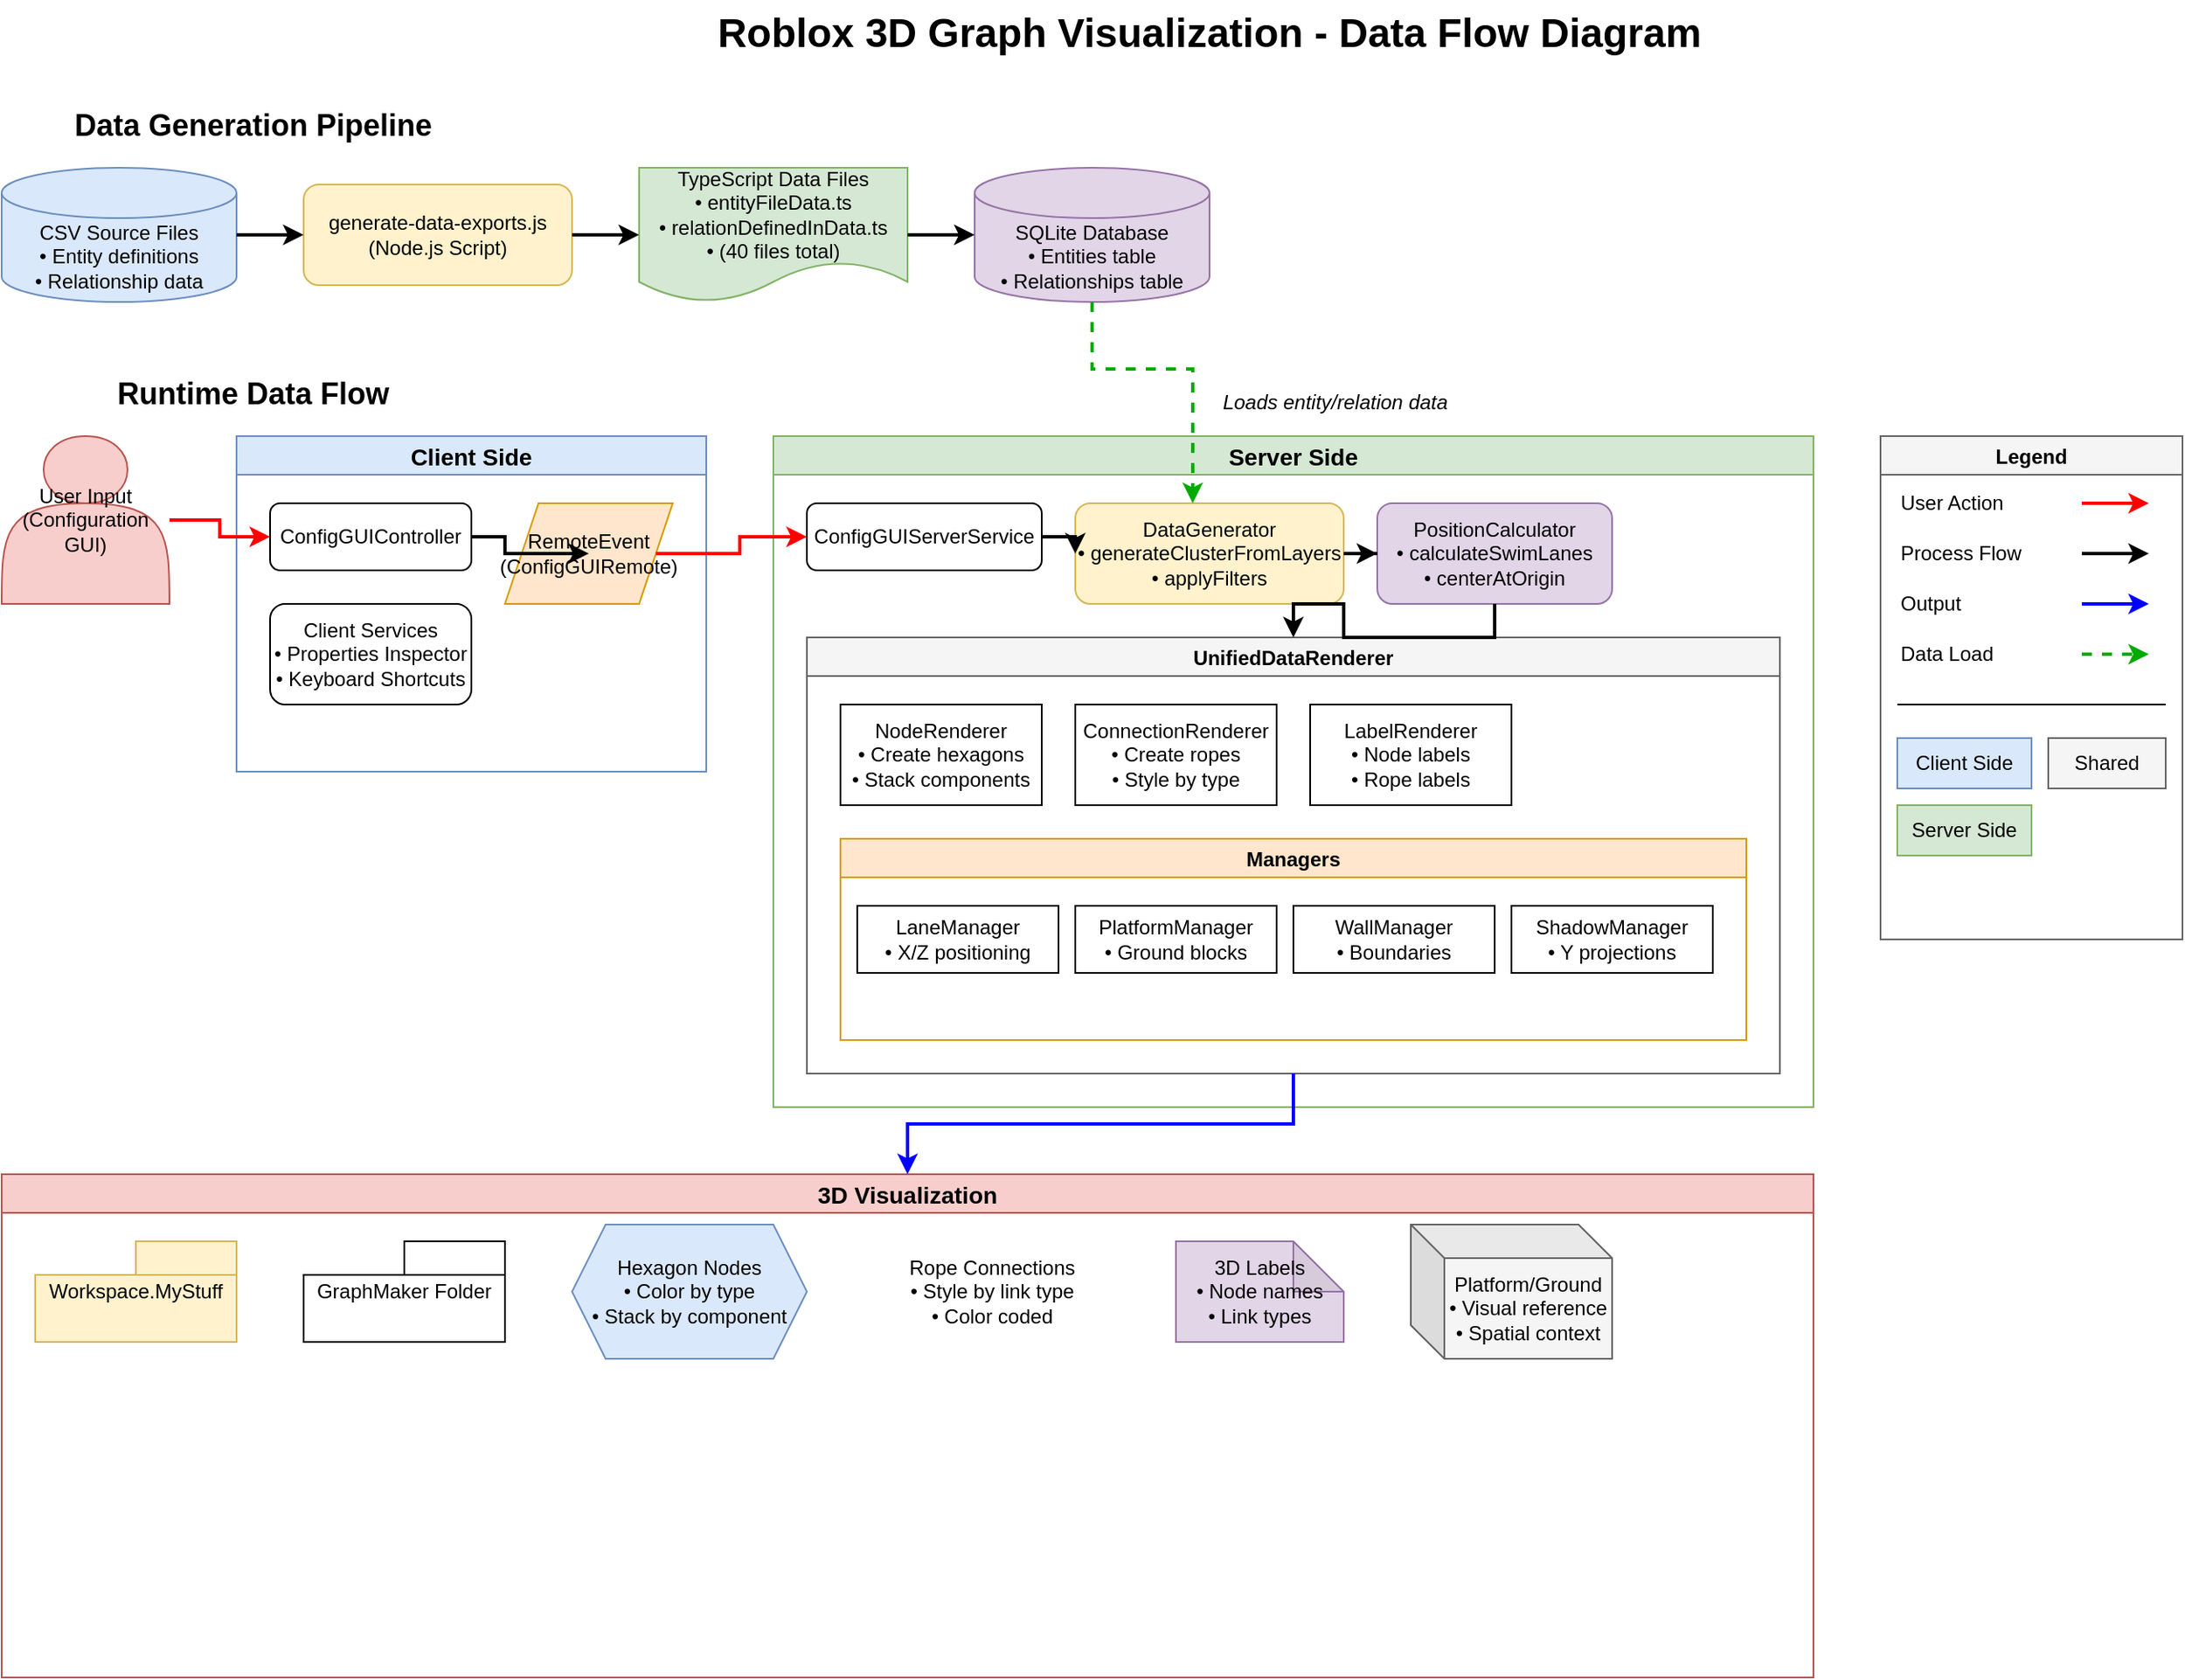 <?xml version="1.0" encoding="UTF-8"?>
<mxfile version="24.0.0" type="device">
  <diagram name="Data Flow" id="data-flow">
    <mxGraphModel dx="1426" dy="794" grid="1" gridSize="10" guides="1" tooltips="1" connect="1" arrows="1" fold="1" page="1" pageScale="1" pageWidth="1654" pageHeight="1169" math="0" shadow="0">
      <root>
        <mxCell id="0" />
        <mxCell id="1" parent="0" />
        
        <!-- Title -->
        <mxCell id="title" value="Roblox 3D Graph Visualization - Data Flow Diagram" style="text;html=1;strokeColor=none;fillColor=none;align=center;verticalAlign=middle;whiteSpace=wrap;rounded=0;fontSize=24;fontStyle=1" vertex="1" parent="1">
          <mxGeometry x="500" y="20" width="600" height="40" as="geometry" />
        </mxCell>
        
        <!-- Data Generation Pipeline -->
        <mxCell id="pipeline-title" value="Data Generation Pipeline" style="text;html=1;strokeColor=none;fillColor=none;align=center;verticalAlign=middle;whiteSpace=wrap;rounded=0;fontSize=18;fontStyle=1" vertex="1" parent="1">
          <mxGeometry x="80" y="80" width="300" height="30" as="geometry" />
        </mxCell>
        
        <mxCell id="csv-files" value="CSV Source Files&#xa;• Entity definitions&#xa;• Relationship data" style="shape=cylinder3;whiteSpace=wrap;html=1;boundedLbl=1;backgroundOutline=1;size=15;fillColor=#dae8fc;strokeColor=#6c8ebf;" vertex="1" parent="1">
          <mxGeometry x="80" y="120" width="140" height="80" as="geometry" />
        </mxCell>
        
        <mxCell id="generator-script" value="generate-data-exports.js&#xa;(Node.js Script)" style="rounded=1;whiteSpace=wrap;html=1;fillColor=#fff2cc;strokeColor=#d6b656;" vertex="1" parent="1">
          <mxGeometry x="260" y="130" width="160" height="60" as="geometry" />
        </mxCell>
        
        <mxCell id="ts-data-files" value="TypeScript Data Files&#xa;• entityFileData.ts&#xa;• relationDefinedInData.ts&#xa;• (40 files total)" style="shape=document;whiteSpace=wrap;html=1;boundedLbl=1;fillColor=#d5e8d4;strokeColor=#82b366;" vertex="1" parent="1">
          <mxGeometry x="460" y="120" width="160" height="80" as="geometry" />
        </mxCell>
        
        <mxCell id="sqlite-db" value="SQLite Database&#xa;• Entities table&#xa;• Relationships table" style="shape=cylinder3;whiteSpace=wrap;html=1;boundedLbl=1;backgroundOutline=1;size=15;fillColor=#e1d5e7;strokeColor=#9673a6;" vertex="1" parent="1">
          <mxGeometry x="660" y="120" width="140" height="80" as="geometry" />
        </mxCell>
        
        <!-- Arrows for pipeline -->
        <mxCell id="arrow1" style="edgeStyle=orthogonalEdgeStyle;rounded=0;orthogonalLoop=1;jettySize=auto;html=1;strokeWidth=2;" edge="1" parent="1" source="csv-files" target="generator-script">
          <mxGeometry relative="1" as="geometry" />
        </mxCell>
        
        <mxCell id="arrow2" style="edgeStyle=orthogonalEdgeStyle;rounded=0;orthogonalLoop=1;jettySize=auto;html=1;strokeWidth=2;" edge="1" parent="1" source="generator-script" target="ts-data-files">
          <mxGeometry relative="1" as="geometry" />
        </mxCell>
        
        <mxCell id="arrow3" style="edgeStyle=orthogonalEdgeStyle;rounded=0;orthogonalLoop=1;jettySize=auto;html=1;strokeWidth=2;" edge="1" parent="1" source="ts-data-files" target="sqlite-db">
          <mxGeometry relative="1" as="geometry" />
        </mxCell>
        
        <!-- Runtime Data Flow -->
        <mxCell id="runtime-title" value="Runtime Data Flow" style="text;html=1;strokeColor=none;fillColor=none;align=center;verticalAlign=middle;whiteSpace=wrap;rounded=0;fontSize=18;fontStyle=1" vertex="1" parent="1">
          <mxGeometry x="80" y="240" width="300" height="30" as="geometry" />
        </mxCell>
        
        <!-- User Input -->
        <mxCell id="user-input" value="User Input&#xa;(Configuration GUI)" style="shape=actor;whiteSpace=wrap;html=1;fillColor=#f8cecc;strokeColor=#b85450;" vertex="1" parent="1">
          <mxGeometry x="80" y="280" width="100" height="100" as="geometry" />
        </mxCell>
        
        <!-- Client Side -->
        <mxCell id="client-box" value="Client Side" style="swimlane;fillColor=#dae8fc;strokeColor=#6c8ebf;fontSize=14;fontStyle=1" vertex="1" parent="1">
          <mxGeometry x="220" y="280" width="280" height="200" as="geometry" />
        </mxCell>
        
        <mxCell id="config-controller" value="ConfigGUIController" style="rounded=1;whiteSpace=wrap;html=1;" vertex="1" parent="client-box">
          <mxGeometry x="20" y="40" width="120" height="40" as="geometry" />
        </mxCell>
        
        <mxCell id="client-services" value="Client Services&#xa;• Properties Inspector&#xa;• Keyboard Shortcuts" style="rounded=1;whiteSpace=wrap;html=1;" vertex="1" parent="client-box">
          <mxGeometry x="20" y="100" width="120" height="60" as="geometry" />
        </mxCell>
        
        <mxCell id="remote-event" value="RemoteEvent&#xa;(ConfigGUIRemote)" style="shape=parallelogram;perimeter=parallelogramPerimeter;whiteSpace=wrap;html=1;fixedSize=1;fillColor=#ffe6cc;strokeColor=#d79b00;" vertex="1" parent="client-box">
          <mxGeometry x="160" y="40" width="100" height="60" as="geometry" />
        </mxCell>
        
        <!-- Server Side -->
        <mxCell id="server-box" value="Server Side" style="swimlane;fillColor=#d5e8d4;strokeColor=#82b366;fontSize=14;fontStyle=1" vertex="1" parent="1">
          <mxGeometry x="540" y="280" width="620" height="400" as="geometry" />
        </mxCell>
        
        <mxCell id="config-server-service" value="ConfigGUIServerService" style="rounded=1;whiteSpace=wrap;html=1;" vertex="1" parent="server-box">
          <mxGeometry x="20" y="40" width="140" height="40" as="geometry" />
        </mxCell>
        
        <mxCell id="data-generator" value="DataGenerator&#xa;• generateClusterFromLayers&#xa;• applyFilters" style="rounded=1;whiteSpace=wrap;html=1;fillColor=#fff2cc;strokeColor=#d6b656;" vertex="1" parent="server-box">
          <mxGeometry x="180" y="40" width="160" height="60" as="geometry" />
        </mxCell>
        
        <mxCell id="position-calc" value="PositionCalculator&#xa;• calculateSwimLanes&#xa;• centerAtOrigin" style="rounded=1;whiteSpace=wrap;html=1;fillColor=#e1d5e7;strokeColor=#9673a6;" vertex="1" parent="server-box">
          <mxGeometry x="360" y="40" width="140" height="60" as="geometry" />
        </mxCell>
        
        <mxCell id="unified-renderer-flow" value="UnifiedDataRenderer" style="swimlane;fillColor=#f5f5f5;strokeColor=#666666;" vertex="1" parent="server-box">
          <mxGeometry x="20" y="120" width="580" height="260" as="geometry" />
        </mxCell>
        
        <mxCell id="node-renderer-flow" value="NodeRenderer&#xa;• Create hexagons&#xa;• Stack components" style="rounded=0;whiteSpace=wrap;html=1;" vertex="1" parent="unified-renderer-flow">
          <mxGeometry x="20" y="40" width="120" height="60" as="geometry" />
        </mxCell>
        
        <mxCell id="connection-renderer-flow" value="ConnectionRenderer&#xa;• Create ropes&#xa;• Style by type" style="rounded=0;whiteSpace=wrap;html=1;" vertex="1" parent="unified-renderer-flow">
          <mxGeometry x="160" y="40" width="120" height="60" as="geometry" />
        </mxCell>
        
        <mxCell id="label-renderer-flow" value="LabelRenderer&#xa;• Node labels&#xa;• Rope labels" style="rounded=0;whiteSpace=wrap;html=1;" vertex="1" parent="unified-renderer-flow">
          <mxGeometry x="300" y="40" width="120" height="60" as="geometry" />
        </mxCell>
        
        <mxCell id="managers-flow" value="Managers" style="swimlane;fillColor=#ffe6cc;strokeColor=#d79b00;" vertex="1" parent="unified-renderer-flow">
          <mxGeometry x="20" y="120" width="540" height="120" as="geometry" />
        </mxCell>
        
        <mxCell id="lane-mgr" value="LaneManager&#xa;• X/Z positioning" style="rounded=0;whiteSpace=wrap;html=1;" vertex="1" parent="managers-flow">
          <mxGeometry x="10" y="40" width="120" height="40" as="geometry" />
        </mxCell>
        
        <mxCell id="platform-mgr" value="PlatformManager&#xa;• Ground blocks" style="rounded=0;whiteSpace=wrap;html=1;" vertex="1" parent="managers-flow">
          <mxGeometry x="140" y="40" width="120" height="40" as="geometry" />
        </mxCell>
        
        <mxCell id="wall-mgr" value="WallManager&#xa;• Boundaries" style="rounded=0;whiteSpace=wrap;html=1;" vertex="1" parent="managers-flow">
          <mxGeometry x="270" y="40" width="120" height="40" as="geometry" />
        </mxCell>
        
        <mxCell id="shadow-mgr" value="ShadowManager&#xa;• Y projections" style="rounded=0;whiteSpace=wrap;html=1;" vertex="1" parent="managers-flow">
          <mxGeometry x="400" y="40" width="120" height="40" as="geometry" />
        </mxCell>
        
        <!-- 3D Visualization -->
        <mxCell id="3d-viz" value="3D Visualization" style="swimlane;fillColor=#f8cecc;strokeColor=#b85450;fontSize=14;fontStyle=1" vertex="1" parent="1">
          <mxGeometry x="80" y="720" width="1080" height="300" as="geometry" />
        </mxCell>
        
        <mxCell id="workspace" value="Workspace.MyStuff" style="shape=folder;whiteSpace=wrap;html=1;fillColor=#fff2cc;strokeColor=#d6b656;" vertex="1" parent="3d-viz">
          <mxGeometry x="20" y="40" width="120" height="60" as="geometry" />
        </mxCell>
        
        <mxCell id="graph-maker" value="GraphMaker Folder" style="shape=folder;whiteSpace=wrap;html=1;" vertex="1" parent="3d-viz">
          <mxGeometry x="180" y="40" width="120" height="60" as="geometry" />
        </mxCell>
        
        <mxCell id="hex-nodes" value="Hexagon Nodes&#xa;• Color by type&#xa;• Stack by component" style="shape=hexagon;perimeter=hexagonPerimeter2;whiteSpace=wrap;html=1;fixedSize=1;fillColor=#dae8fc;strokeColor=#6c8ebf;" vertex="1" parent="3d-viz">
          <mxGeometry x="340" y="30" width="140" height="80" as="geometry" />
        </mxCell>
        
        <mxCell id="rope-connections" value="Rope Connections&#xa;• Style by link type&#xa;• Color coded" style="shape=flexArrow;endArrow=classic;html=1;fillColor=#d5e8d4;strokeColor=#82b366;" vertex="1" parent="3d-viz">
          <mxGeometry x="520" y="40" width="140" height="60" as="geometry" />
        </mxCell>
        
        <mxCell id="labels-3d" value="3D Labels&#xa;• Node names&#xa;• Link types" style="shape=note;whiteSpace=wrap;html=1;backgroundOutline=1;darkOpacity=0.05;fillColor=#e1d5e7;strokeColor=#9673a6;" vertex="1" parent="3d-viz">
          <mxGeometry x="700" y="40" width="100" height="60" as="geometry" />
        </mxCell>
        
        <mxCell id="platform-3d" value="Platform/Ground&#xa;• Visual reference&#xa;• Spatial context" style="shape=cube;whiteSpace=wrap;html=1;boundedLbl=1;backgroundOutline=0;darkOpacity=0.05;darkOpacity2=0.1;fillColor=#f5f5f5;strokeColor=#666666;" vertex="1" parent="3d-viz">
          <mxGeometry x="840" y="30" width="120" height="80" as="geometry" />
        </mxCell>
        
        <!-- Flow arrows -->
        <mxCell id="flow1" style="edgeStyle=orthogonalEdgeStyle;rounded=0;orthogonalLoop=1;jettySize=auto;html=1;strokeWidth=2;strokeColor=#FF0000;" edge="1" parent="1" source="user-input" target="config-controller">
          <mxGeometry relative="1" as="geometry" />
        </mxCell>
        
        <mxCell id="flow2" style="edgeStyle=orthogonalEdgeStyle;rounded=0;orthogonalLoop=1;jettySize=auto;html=1;strokeWidth=2;" edge="1" parent="1" source="config-controller" target="remote-event">
          <mxGeometry relative="1" as="geometry" />
        </mxCell>
        
        <mxCell id="flow3" style="edgeStyle=orthogonalEdgeStyle;rounded=0;orthogonalLoop=1;jettySize=auto;html=1;strokeWidth=2;strokeColor=#FF0000;" edge="1" parent="1" source="remote-event" target="config-server-service">
          <mxGeometry relative="1" as="geometry" />
        </mxCell>
        
        <mxCell id="flow4" style="edgeStyle=orthogonalEdgeStyle;rounded=0;orthogonalLoop=1;jettySize=auto;html=1;strokeWidth=2;" edge="1" parent="1" source="config-server-service" target="data-generator">
          <mxGeometry relative="1" as="geometry" />
        </mxCell>
        
        <mxCell id="flow5" style="edgeStyle=orthogonalEdgeStyle;rounded=0;orthogonalLoop=1;jettySize=auto;html=1;strokeWidth=2;" edge="1" parent="1" source="data-generator" target="position-calc">
          <mxGeometry relative="1" as="geometry" />
        </mxCell>
        
        <mxCell id="flow6" style="edgeStyle=orthogonalEdgeStyle;rounded=0;orthogonalLoop=1;jettySize=auto;html=1;strokeWidth=2;" edge="1" parent="1" source="position-calc" target="unified-renderer-flow">
          <mxGeometry relative="1" as="geometry" />
        </mxCell>
        
        <mxCell id="flow7" style="edgeStyle=orthogonalEdgeStyle;rounded=0;orthogonalLoop=1;jettySize=auto;html=1;strokeWidth=2;strokeColor=#0000FF;" edge="1" parent="1" source="unified-renderer-flow" target="3d-viz">
          <mxGeometry relative="1" as="geometry" />
        </mxCell>
        
        <!-- Data source connection -->
        <mxCell id="data-connection" style="edgeStyle=orthogonalEdgeStyle;rounded=0;orthogonalLoop=1;jettySize=auto;html=1;strokeWidth=2;strokeColor=#00AA00;dashed=1;" edge="1" parent="1" source="sqlite-db" target="data-generator">
          <mxGeometry relative="1" as="geometry">
            <Array as="points">
              <mxPoint x="730" y="240" />
              <mxPoint x="790" y="240" />
              <mxPoint x="790" y="350" />
            </Array>
          </mxGeometry>
        </mxCell>
        
        <mxCell id="data-label" value="Loads entity/relation data" style="text;html=1;strokeColor=none;fillColor=none;align=center;verticalAlign=middle;whiteSpace=wrap;rounded=0;fontStyle=2" vertex="1" parent="1">
          <mxGeometry x="800" y="250" width="150" height="20" as="geometry" />
        </mxCell>
        
        <!-- Legend -->
        <mxCell id="legend" value="Legend" style="swimlane;fillColor=#f5f5f5;strokeColor=#666666;" vertex="1" parent="1">
          <mxGeometry x="1200" y="280" width="180" height="300" as="geometry" />
        </mxCell>
        
        <mxCell id="legend-user" value="User Action" style="text;html=1;strokeColor=none;fillColor=none;align=left;verticalAlign=middle;whiteSpace=wrap;rounded=0;" vertex="1" parent="legend">
          <mxGeometry x="10" y="30" width="100" height="20" as="geometry" />
        </mxCell>
        
        <mxCell id="legend-user-arrow" style="endArrow=classic;html=1;strokeColor=#FF0000;strokeWidth=2;" edge="1" parent="legend">
          <mxGeometry width="50" height="50" relative="1" as="geometry">
            <mxPoint x="120" y="40" as="sourcePoint" />
            <mxPoint x="160" y="40" as="targetPoint" />
          </mxGeometry>
        </mxCell>
        
        <mxCell id="legend-process" value="Process Flow" style="text;html=1;strokeColor=none;fillColor=none;align=left;verticalAlign=middle;whiteSpace=wrap;rounded=0;" vertex="1" parent="legend">
          <mxGeometry x="10" y="60" width="100" height="20" as="geometry" />
        </mxCell>
        
        <mxCell id="legend-process-arrow" style="endArrow=classic;html=1;strokeColor=#000000;strokeWidth=2;" edge="1" parent="legend">
          <mxGeometry width="50" height="50" relative="1" as="geometry">
            <mxPoint x="120" y="70" as="sourcePoint" />
            <mxPoint x="160" y="70" as="targetPoint" />
          </mxGeometry>
        </mxCell>
        
        <mxCell id="legend-output" value="Output" style="text;html=1;strokeColor=none;fillColor=none;align=left;verticalAlign=middle;whiteSpace=wrap;rounded=0;" vertex="1" parent="legend">
          <mxGeometry x="10" y="90" width="100" height="20" as="geometry" />
        </mxCell>
        
        <mxCell id="legend-output-arrow" style="endArrow=classic;html=1;strokeColor=#0000FF;strokeWidth=2;" edge="1" parent="legend">
          <mxGeometry width="50" height="50" relative="1" as="geometry">
            <mxPoint x="120" y="100" as="sourcePoint" />
            <mxPoint x="160" y="100" as="targetPoint" />
          </mxGeometry>
        </mxCell>
        
        <mxCell id="legend-data" value="Data Load" style="text;html=1;strokeColor=none;fillColor=none;align=left;verticalAlign=middle;whiteSpace=wrap;rounded=0;" vertex="1" parent="legend">
          <mxGeometry x="10" y="120" width="100" height="20" as="geometry" />
        </mxCell>
        
        <mxCell id="legend-data-arrow" style="endArrow=classic;html=1;strokeColor=#00AA00;strokeWidth=2;dashed=1;" edge="1" parent="legend">
          <mxGeometry width="50" height="50" relative="1" as="geometry">
            <mxPoint x="120" y="130" as="sourcePoint" />
            <mxPoint x="160" y="130" as="targetPoint" />
          </mxGeometry>
        </mxCell>
        
        <mxCell id="legend-divider" style="endArrow=none;html=1;strokeWidth=1;" edge="1" parent="legend">
          <mxGeometry width="50" height="50" relative="1" as="geometry">
            <mxPoint x="10" y="160" as="sourcePoint" />
            <mxPoint x="170" y="160" as="targetPoint" />
          </mxGeometry>
        </mxCell>
        
        <mxCell id="legend-client" value="Client Side" style="rounded=0;whiteSpace=wrap;html=1;fillColor=#dae8fc;strokeColor=#6c8ebf;" vertex="1" parent="legend">
          <mxGeometry x="10" y="180" width="80" height="30" as="geometry" />
        </mxCell>
        
        <mxCell id="legend-server" value="Server Side" style="rounded=0;whiteSpace=wrap;html=1;fillColor=#d5e8d4;strokeColor=#82b366;" vertex="1" parent="legend">
          <mxGeometry x="10" y="220" width="80" height="30" as="geometry" />
        </mxCell>
        
        <mxCell id="legend-shared" value="Shared" style="rounded=0;whiteSpace=wrap;html=1;fillColor=#f5f5f5;strokeColor=#666666;" vertex="1" parent="legend">
          <mxGeometry x="100" y="180" width="70" height="30" as="geometry" />
        </mxCell>
        
      </root>
    </mxGraphModel>
  </diagram>
</mxfile>
